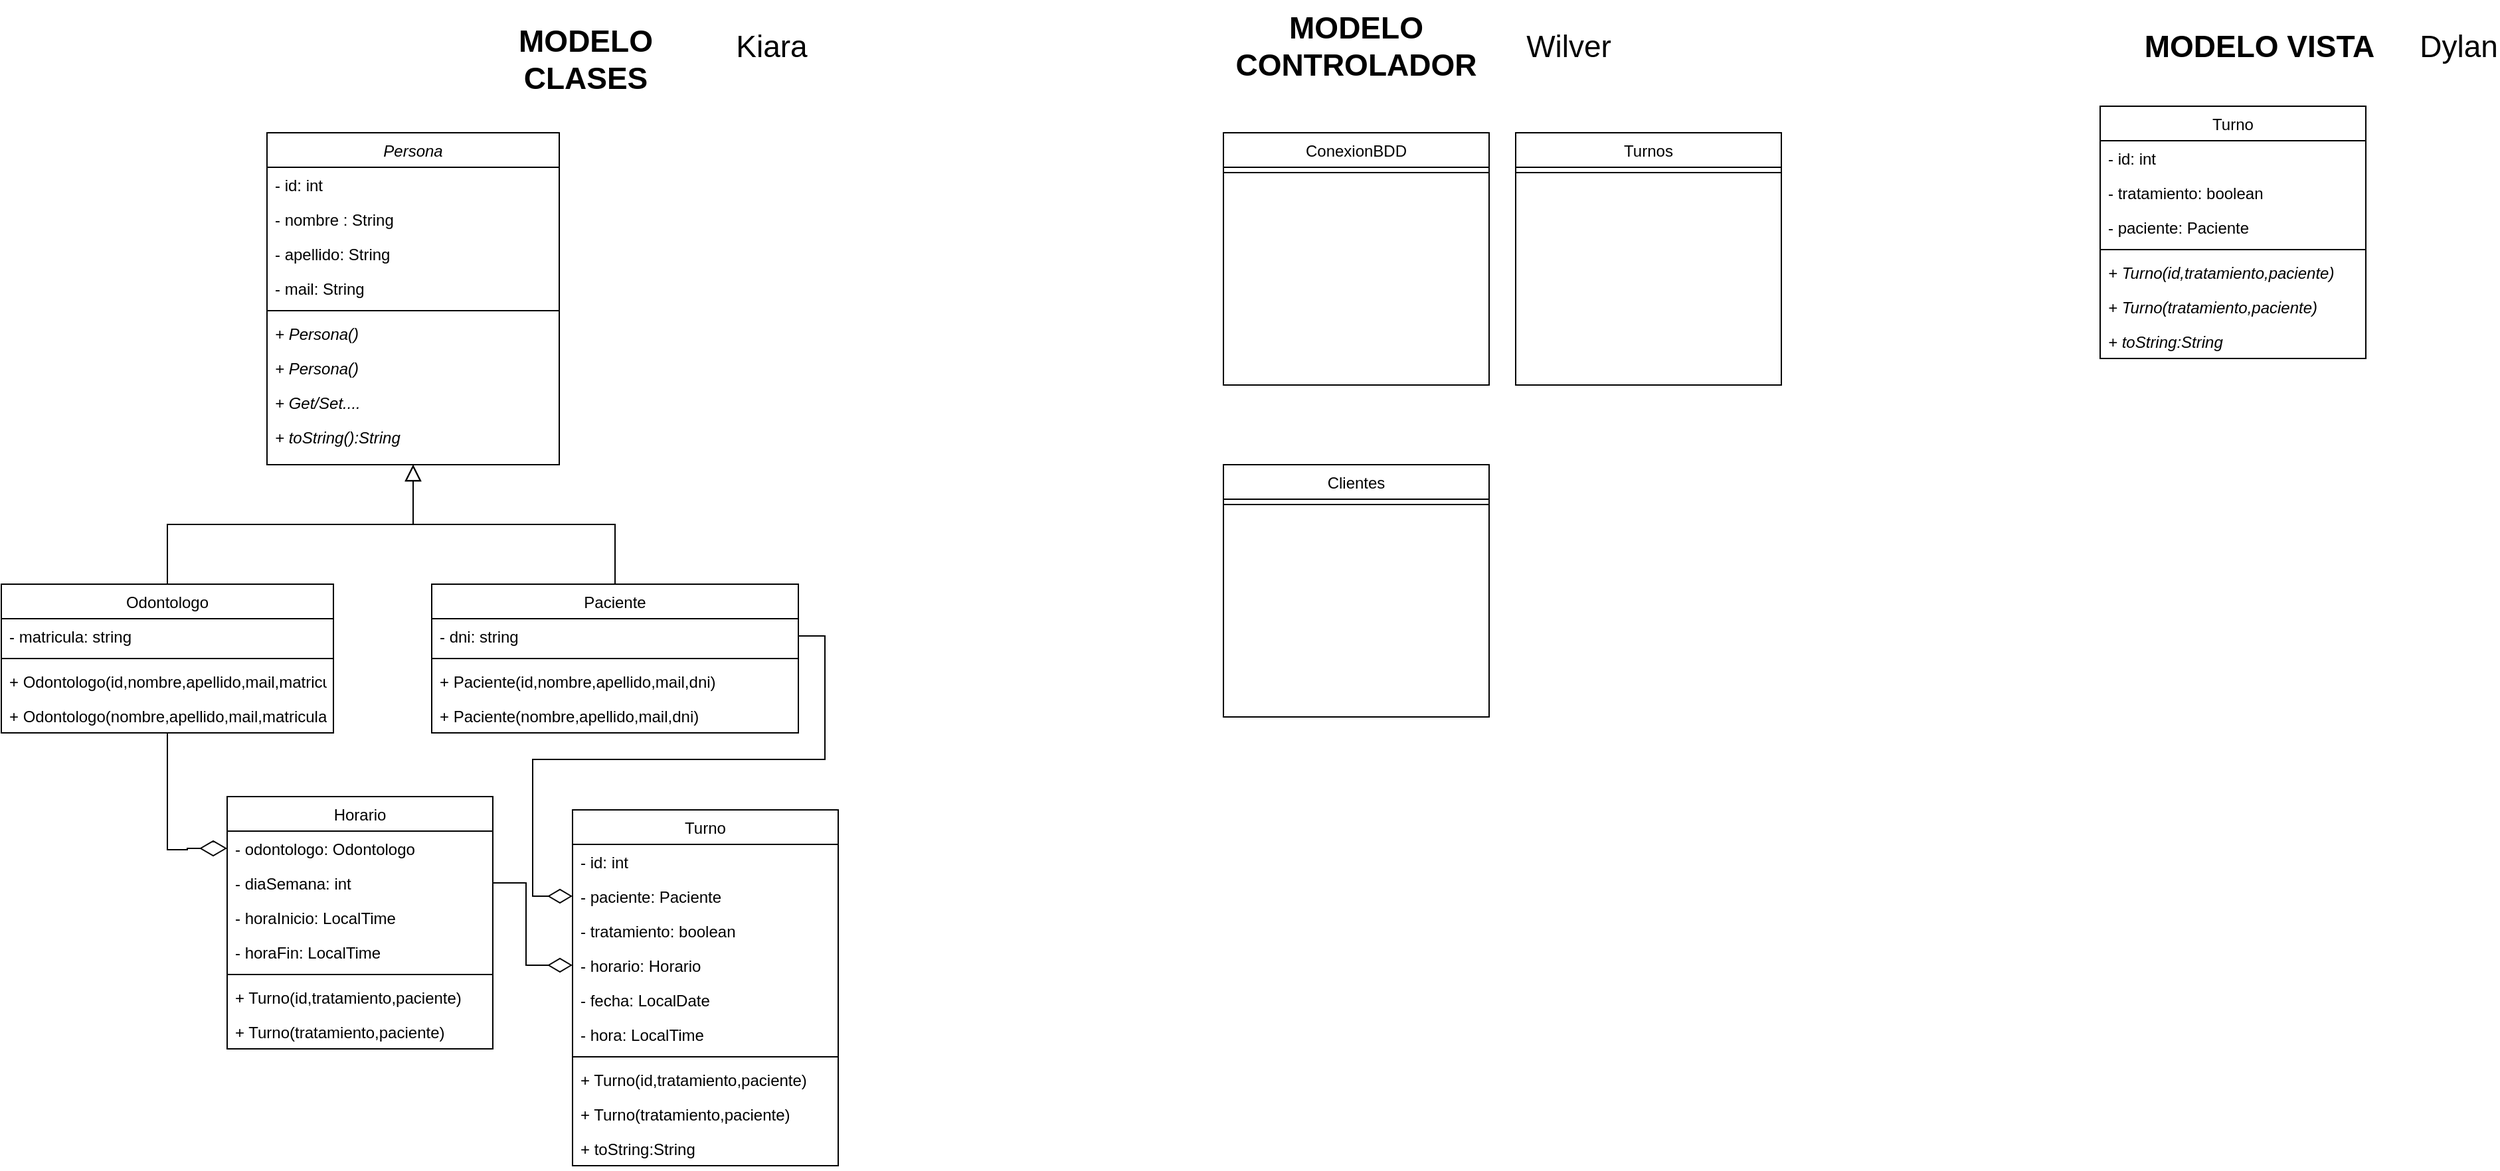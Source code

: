 <mxfile version="20.5.1" type="device"><diagram id="C5RBs43oDa-KdzZeNtuy" name="Page-1"><mxGraphModel dx="1102" dy="614" grid="1" gridSize="10" guides="1" tooltips="1" connect="1" arrows="1" fold="1" page="1" pageScale="1" pageWidth="827" pageHeight="1169" math="0" shadow="0"><root><mxCell id="WIyWlLk6GJQsqaUBKTNV-0"/><mxCell id="WIyWlLk6GJQsqaUBKTNV-1" parent="WIyWlLk6GJQsqaUBKTNV-0"/><mxCell id="zkfFHV4jXpPFQw0GAbJ--0" value="Persona" style="swimlane;fontStyle=2;align=center;verticalAlign=top;childLayout=stackLayout;horizontal=1;startSize=26;horizontalStack=0;resizeParent=1;resizeLast=0;collapsible=1;marginBottom=0;rounded=0;shadow=0;strokeWidth=1;" parent="WIyWlLk6GJQsqaUBKTNV-1" vertex="1"><mxGeometry x="210" y="120" width="220" height="250" as="geometry"><mxRectangle x="230" y="140" width="160" height="26" as="alternateBounds"/></mxGeometry></mxCell><mxCell id="8MefNKDtjqXBl7fOmYwy-0" value="- id: int" style="text;align=left;verticalAlign=top;spacingLeft=4;spacingRight=4;overflow=hidden;rotatable=0;points=[[0,0.5],[1,0.5]];portConstraint=eastwest;" parent="zkfFHV4jXpPFQw0GAbJ--0" vertex="1"><mxGeometry y="26" width="220" height="26" as="geometry"/></mxCell><mxCell id="zkfFHV4jXpPFQw0GAbJ--1" value="- nombre : String" style="text;align=left;verticalAlign=top;spacingLeft=4;spacingRight=4;overflow=hidden;rotatable=0;points=[[0,0.5],[1,0.5]];portConstraint=eastwest;" parent="zkfFHV4jXpPFQw0GAbJ--0" vertex="1"><mxGeometry y="52" width="220" height="26" as="geometry"/></mxCell><mxCell id="zkfFHV4jXpPFQw0GAbJ--2" value="- apellido: String" style="text;align=left;verticalAlign=top;spacingLeft=4;spacingRight=4;overflow=hidden;rotatable=0;points=[[0,0.5],[1,0.5]];portConstraint=eastwest;rounded=0;shadow=0;html=0;" parent="zkfFHV4jXpPFQw0GAbJ--0" vertex="1"><mxGeometry y="78" width="220" height="26" as="geometry"/></mxCell><mxCell id="8MefNKDtjqXBl7fOmYwy-2" value="- mail: String" style="text;align=left;verticalAlign=top;spacingLeft=4;spacingRight=4;overflow=hidden;rotatable=0;points=[[0,0.5],[1,0.5]];portConstraint=eastwest;rounded=0;shadow=0;html=0;" parent="zkfFHV4jXpPFQw0GAbJ--0" vertex="1"><mxGeometry y="104" width="220" height="26" as="geometry"/></mxCell><mxCell id="zkfFHV4jXpPFQw0GAbJ--4" value="" style="line;html=1;strokeWidth=1;align=left;verticalAlign=middle;spacingTop=-1;spacingLeft=3;spacingRight=3;rotatable=0;labelPosition=right;points=[];portConstraint=eastwest;" parent="zkfFHV4jXpPFQw0GAbJ--0" vertex="1"><mxGeometry y="130" width="220" height="8" as="geometry"/></mxCell><mxCell id="8MefNKDtjqXBl7fOmYwy-3" value="+ Persona()" style="text;align=left;verticalAlign=top;spacingLeft=4;spacingRight=4;overflow=hidden;rotatable=0;points=[[0,0.5],[1,0.5]];portConstraint=eastwest;fontStyle=2" parent="zkfFHV4jXpPFQw0GAbJ--0" vertex="1"><mxGeometry y="138" width="220" height="26" as="geometry"/></mxCell><mxCell id="zkfFHV4jXpPFQw0GAbJ--5" value="+ Persona()" style="text;align=left;verticalAlign=top;spacingLeft=4;spacingRight=4;overflow=hidden;rotatable=0;points=[[0,0.5],[1,0.5]];portConstraint=eastwest;fontStyle=2" parent="zkfFHV4jXpPFQw0GAbJ--0" vertex="1"><mxGeometry y="164" width="220" height="26" as="geometry"/></mxCell><mxCell id="8MefNKDtjqXBl7fOmYwy-4" value="+ Get/Set...." style="text;align=left;verticalAlign=top;spacingLeft=4;spacingRight=4;overflow=hidden;rotatable=0;points=[[0,0.5],[1,0.5]];portConstraint=eastwest;fontStyle=2" parent="zkfFHV4jXpPFQw0GAbJ--0" vertex="1"><mxGeometry y="190" width="220" height="26" as="geometry"/></mxCell><mxCell id="8MefNKDtjqXBl7fOmYwy-5" value="+ toString():String" style="text;align=left;verticalAlign=top;spacingLeft=4;spacingRight=4;overflow=hidden;rotatable=0;points=[[0,0.5],[1,0.5]];portConstraint=eastwest;fontStyle=2" parent="zkfFHV4jXpPFQw0GAbJ--0" vertex="1"><mxGeometry y="216" width="220" height="26" as="geometry"/></mxCell><mxCell id="8MefNKDtjqXBl7fOmYwy-31" style="edgeStyle=orthogonalEdgeStyle;rounded=0;orthogonalLoop=1;jettySize=auto;html=1;endArrow=diamondThin;endFill=0;endSize=18;" parent="WIyWlLk6GJQsqaUBKTNV-1" source="zkfFHV4jXpPFQw0GAbJ--6" target="8MefNKDtjqXBl7fOmYwy-21" edge="1"><mxGeometry relative="1" as="geometry"><Array as="points"><mxPoint x="135" y="660"/><mxPoint x="150" y="660"/><mxPoint x="150" y="659"/></Array></mxGeometry></mxCell><mxCell id="zkfFHV4jXpPFQw0GAbJ--6" value="Odontologo" style="swimlane;fontStyle=0;align=center;verticalAlign=top;childLayout=stackLayout;horizontal=1;startSize=26;horizontalStack=0;resizeParent=1;resizeLast=0;collapsible=1;marginBottom=0;rounded=0;shadow=0;strokeWidth=1;" parent="WIyWlLk6GJQsqaUBKTNV-1" vertex="1"><mxGeometry x="10" y="460" width="250" height="112" as="geometry"><mxRectangle x="130" y="380" width="160" height="26" as="alternateBounds"/></mxGeometry></mxCell><mxCell id="zkfFHV4jXpPFQw0GAbJ--7" value="- matricula: string " style="text;align=left;verticalAlign=top;spacingLeft=4;spacingRight=4;overflow=hidden;rotatable=0;points=[[0,0.5],[1,0.5]];portConstraint=eastwest;" parent="zkfFHV4jXpPFQw0GAbJ--6" vertex="1"><mxGeometry y="26" width="250" height="26" as="geometry"/></mxCell><mxCell id="zkfFHV4jXpPFQw0GAbJ--9" value="" style="line;html=1;strokeWidth=1;align=left;verticalAlign=middle;spacingTop=-1;spacingLeft=3;spacingRight=3;rotatable=0;labelPosition=right;points=[];portConstraint=eastwest;" parent="zkfFHV4jXpPFQw0GAbJ--6" vertex="1"><mxGeometry y="52" width="250" height="8" as="geometry"/></mxCell><mxCell id="8MefNKDtjqXBl7fOmYwy-8" value="+ Odontologo(id,nombre,apellido,mail,matricula)" style="text;align=left;verticalAlign=top;spacingLeft=4;spacingRight=4;overflow=hidden;rotatable=0;points=[[0,0.5],[1,0.5]];portConstraint=eastwest;" parent="zkfFHV4jXpPFQw0GAbJ--6" vertex="1"><mxGeometry y="60" width="250" height="26" as="geometry"/></mxCell><mxCell id="8MefNKDtjqXBl7fOmYwy-12" value="+ Odontologo(nombre,apellido,mail,matricula)" style="text;align=left;verticalAlign=top;spacingLeft=4;spacingRight=4;overflow=hidden;rotatable=0;points=[[0,0.5],[1,0.5]];portConstraint=eastwest;" parent="zkfFHV4jXpPFQw0GAbJ--6" vertex="1"><mxGeometry y="86" width="250" height="26" as="geometry"/></mxCell><mxCell id="zkfFHV4jXpPFQw0GAbJ--12" value="" style="endArrow=block;endSize=10;endFill=0;shadow=0;strokeWidth=1;rounded=0;edgeStyle=elbowEdgeStyle;elbow=vertical;" parent="WIyWlLk6GJQsqaUBKTNV-1" source="zkfFHV4jXpPFQw0GAbJ--6" target="zkfFHV4jXpPFQw0GAbJ--0" edge="1"><mxGeometry width="160" relative="1" as="geometry"><mxPoint x="200" y="203" as="sourcePoint"/><mxPoint x="200" y="203" as="targetPoint"/></mxGeometry></mxCell><mxCell id="zkfFHV4jXpPFQw0GAbJ--13" value="Paciente" style="swimlane;fontStyle=0;align=center;verticalAlign=top;childLayout=stackLayout;horizontal=1;startSize=26;horizontalStack=0;resizeParent=1;resizeLast=0;collapsible=1;marginBottom=0;rounded=0;shadow=0;strokeWidth=1;" parent="WIyWlLk6GJQsqaUBKTNV-1" vertex="1"><mxGeometry x="334" y="460" width="276" height="112" as="geometry"><mxRectangle x="340" y="380" width="170" height="26" as="alternateBounds"/></mxGeometry></mxCell><mxCell id="8MefNKDtjqXBl7fOmYwy-1" value="- dni: string" style="text;align=left;verticalAlign=top;spacingLeft=4;spacingRight=4;overflow=hidden;rotatable=0;points=[[0,0.5],[1,0.5]];portConstraint=eastwest;rounded=0;shadow=0;html=0;" parent="zkfFHV4jXpPFQw0GAbJ--13" vertex="1"><mxGeometry y="26" width="276" height="26" as="geometry"/></mxCell><mxCell id="zkfFHV4jXpPFQw0GAbJ--15" value="" style="line;html=1;strokeWidth=1;align=left;verticalAlign=middle;spacingTop=-1;spacingLeft=3;spacingRight=3;rotatable=0;labelPosition=right;points=[];portConstraint=eastwest;" parent="zkfFHV4jXpPFQw0GAbJ--13" vertex="1"><mxGeometry y="52" width="276" height="8" as="geometry"/></mxCell><mxCell id="8MefNKDtjqXBl7fOmYwy-10" value="+ Paciente(id,nombre,apellido,mail,dni)" style="text;align=left;verticalAlign=top;spacingLeft=4;spacingRight=4;overflow=hidden;rotatable=0;points=[[0,0.5],[1,0.5]];portConstraint=eastwest;" parent="zkfFHV4jXpPFQw0GAbJ--13" vertex="1"><mxGeometry y="60" width="276" height="26" as="geometry"/></mxCell><mxCell id="8MefNKDtjqXBl7fOmYwy-11" value="+ Paciente(nombre,apellido,mail,dni)" style="text;align=left;verticalAlign=top;spacingLeft=4;spacingRight=4;overflow=hidden;rotatable=0;points=[[0,0.5],[1,0.5]];portConstraint=eastwest;" parent="zkfFHV4jXpPFQw0GAbJ--13" vertex="1"><mxGeometry y="86" width="276" height="26" as="geometry"/></mxCell><mxCell id="zkfFHV4jXpPFQw0GAbJ--16" value="" style="endArrow=block;endSize=10;endFill=0;shadow=0;strokeWidth=1;rounded=0;edgeStyle=elbowEdgeStyle;elbow=vertical;" parent="WIyWlLk6GJQsqaUBKTNV-1" source="zkfFHV4jXpPFQw0GAbJ--13" target="zkfFHV4jXpPFQw0GAbJ--0" edge="1"><mxGeometry width="160" relative="1" as="geometry"><mxPoint x="210" y="373" as="sourcePoint"/><mxPoint x="310" y="271" as="targetPoint"/></mxGeometry></mxCell><mxCell id="zkfFHV4jXpPFQw0GAbJ--17" value="Turno" style="swimlane;fontStyle=0;align=center;verticalAlign=top;childLayout=stackLayout;horizontal=1;startSize=26;horizontalStack=0;resizeParent=1;resizeLast=0;collapsible=1;marginBottom=0;rounded=0;shadow=0;strokeWidth=1;" parent="WIyWlLk6GJQsqaUBKTNV-1" vertex="1"><mxGeometry x="440" y="630" width="200" height="268" as="geometry"><mxRectangle x="550" y="140" width="160" height="26" as="alternateBounds"/></mxGeometry></mxCell><mxCell id="8MefNKDtjqXBl7fOmYwy-13" value="- id: int" style="text;align=left;verticalAlign=top;spacingLeft=4;spacingRight=4;overflow=hidden;rotatable=0;points=[[0,0.5],[1,0.5]];portConstraint=eastwest;" parent="zkfFHV4jXpPFQw0GAbJ--17" vertex="1"><mxGeometry y="26" width="200" height="26" as="geometry"/></mxCell><mxCell id="8MefNKDtjqXBl7fOmYwy-15" value="- paciente: Paciente" style="text;align=left;verticalAlign=top;spacingLeft=4;spacingRight=4;overflow=hidden;rotatable=0;points=[[0,0.5],[1,0.5]];portConstraint=eastwest;" parent="zkfFHV4jXpPFQw0GAbJ--17" vertex="1"><mxGeometry y="52" width="200" height="26" as="geometry"/></mxCell><mxCell id="8MefNKDtjqXBl7fOmYwy-14" value="- tratamiento: boolean" style="text;align=left;verticalAlign=top;spacingLeft=4;spacingRight=4;overflow=hidden;rotatable=0;points=[[0,0.5],[1,0.5]];portConstraint=eastwest;" parent="zkfFHV4jXpPFQw0GAbJ--17" vertex="1"><mxGeometry y="78" width="200" height="26" as="geometry"/></mxCell><mxCell id="gBdvgMeQAmF-c3s8cnmU-3" value="- horario: Horario" style="text;align=left;verticalAlign=top;spacingLeft=4;spacingRight=4;overflow=hidden;rotatable=0;points=[[0,0.5],[1,0.5]];portConstraint=eastwest;" vertex="1" parent="zkfFHV4jXpPFQw0GAbJ--17"><mxGeometry y="104" width="200" height="26" as="geometry"/></mxCell><mxCell id="gBdvgMeQAmF-c3s8cnmU-9" value="- fecha: LocalDate" style="text;align=left;verticalAlign=top;spacingLeft=4;spacingRight=4;overflow=hidden;rotatable=0;points=[[0,0.5],[1,0.5]];portConstraint=eastwest;" vertex="1" parent="zkfFHV4jXpPFQw0GAbJ--17"><mxGeometry y="130" width="200" height="26" as="geometry"/></mxCell><mxCell id="gBdvgMeQAmF-c3s8cnmU-11" value="- hora: LocalTime" style="text;align=left;verticalAlign=top;spacingLeft=4;spacingRight=4;overflow=hidden;rotatable=0;points=[[0,0.5],[1,0.5]];portConstraint=eastwest;" vertex="1" parent="zkfFHV4jXpPFQw0GAbJ--17"><mxGeometry y="156" width="200" height="26" as="geometry"/></mxCell><mxCell id="zkfFHV4jXpPFQw0GAbJ--23" value="" style="line;html=1;strokeWidth=1;align=left;verticalAlign=middle;spacingTop=-1;spacingLeft=3;spacingRight=3;rotatable=0;labelPosition=right;points=[];portConstraint=eastwest;" parent="zkfFHV4jXpPFQw0GAbJ--17" vertex="1"><mxGeometry y="182" width="200" height="8" as="geometry"/></mxCell><mxCell id="8MefNKDtjqXBl7fOmYwy-16" value="+ Turno(id,tratamiento,paciente)" style="text;align=left;verticalAlign=top;spacingLeft=4;spacingRight=4;overflow=hidden;rotatable=0;points=[[0,0.5],[1,0.5]];portConstraint=eastwest;fontStyle=0" parent="zkfFHV4jXpPFQw0GAbJ--17" vertex="1"><mxGeometry y="190" width="200" height="26" as="geometry"/></mxCell><mxCell id="8MefNKDtjqXBl7fOmYwy-18" value="+ Turno(tratamiento,paciente)" style="text;align=left;verticalAlign=top;spacingLeft=4;spacingRight=4;overflow=hidden;rotatable=0;points=[[0,0.5],[1,0.5]];portConstraint=eastwest;fontStyle=0" parent="zkfFHV4jXpPFQw0GAbJ--17" vertex="1"><mxGeometry y="216" width="200" height="26" as="geometry"/></mxCell><mxCell id="8MefNKDtjqXBl7fOmYwy-28" value="+ toString:String" style="text;align=left;verticalAlign=top;spacingLeft=4;spacingRight=4;overflow=hidden;rotatable=0;points=[[0,0.5],[1,0.5]];portConstraint=eastwest;fontStyle=0;fontColor=#000000;" parent="zkfFHV4jXpPFQw0GAbJ--17" vertex="1"><mxGeometry y="242" width="200" height="26" as="geometry"/></mxCell><mxCell id="8MefNKDtjqXBl7fOmYwy-19" value="Horario" style="swimlane;fontStyle=0;align=center;verticalAlign=top;childLayout=stackLayout;horizontal=1;startSize=26;horizontalStack=0;resizeParent=1;resizeLast=0;collapsible=1;marginBottom=0;rounded=0;shadow=0;strokeWidth=1;" parent="WIyWlLk6GJQsqaUBKTNV-1" vertex="1"><mxGeometry x="180" y="620" width="200" height="190" as="geometry"><mxRectangle x="550" y="140" width="160" height="26" as="alternateBounds"/></mxGeometry></mxCell><mxCell id="8MefNKDtjqXBl7fOmYwy-21" value="- odontologo: Odontologo" style="text;align=left;verticalAlign=top;spacingLeft=4;spacingRight=4;overflow=hidden;rotatable=0;points=[[0,0.5],[1,0.5]];portConstraint=eastwest;" parent="8MefNKDtjqXBl7fOmYwy-19" vertex="1"><mxGeometry y="26" width="200" height="26" as="geometry"/></mxCell><mxCell id="8MefNKDtjqXBl7fOmYwy-22" value="- diaSemana: int" style="text;align=left;verticalAlign=top;spacingLeft=4;spacingRight=4;overflow=hidden;rotatable=0;points=[[0,0.5],[1,0.5]];portConstraint=eastwest;" parent="8MefNKDtjqXBl7fOmYwy-19" vertex="1"><mxGeometry y="52" width="200" height="26" as="geometry"/></mxCell><mxCell id="gBdvgMeQAmF-c3s8cnmU-7" value="- horaInicio: LocalTime" style="text;align=left;verticalAlign=top;spacingLeft=4;spacingRight=4;overflow=hidden;rotatable=0;points=[[0,0.5],[1,0.5]];portConstraint=eastwest;" vertex="1" parent="8MefNKDtjqXBl7fOmYwy-19"><mxGeometry y="78" width="200" height="26" as="geometry"/></mxCell><mxCell id="gBdvgMeQAmF-c3s8cnmU-8" value="- horaFin: LocalTime" style="text;align=left;verticalAlign=top;spacingLeft=4;spacingRight=4;overflow=hidden;rotatable=0;points=[[0,0.5],[1,0.5]];portConstraint=eastwest;" vertex="1" parent="8MefNKDtjqXBl7fOmYwy-19"><mxGeometry y="104" width="200" height="26" as="geometry"/></mxCell><mxCell id="8MefNKDtjqXBl7fOmYwy-23" value="" style="line;html=1;strokeWidth=1;align=left;verticalAlign=middle;spacingTop=-1;spacingLeft=3;spacingRight=3;rotatable=0;labelPosition=right;points=[];portConstraint=eastwest;" parent="8MefNKDtjqXBl7fOmYwy-19" vertex="1"><mxGeometry y="130" width="200" height="8" as="geometry"/></mxCell><mxCell id="8MefNKDtjqXBl7fOmYwy-24" value="+ Turno(id,tratamiento,paciente)" style="text;align=left;verticalAlign=top;spacingLeft=4;spacingRight=4;overflow=hidden;rotatable=0;points=[[0,0.5],[1,0.5]];portConstraint=eastwest;fontStyle=0" parent="8MefNKDtjqXBl7fOmYwy-19" vertex="1"><mxGeometry y="138" width="200" height="26" as="geometry"/></mxCell><mxCell id="8MefNKDtjqXBl7fOmYwy-25" value="+ Turno(tratamiento,paciente)" style="text;align=left;verticalAlign=top;spacingLeft=4;spacingRight=4;overflow=hidden;rotatable=0;points=[[0,0.5],[1,0.5]];portConstraint=eastwest;fontStyle=0" parent="8MefNKDtjqXBl7fOmYwy-19" vertex="1"><mxGeometry y="164" width="200" height="26" as="geometry"/></mxCell><mxCell id="8MefNKDtjqXBl7fOmYwy-33" value="ConexionBDD" style="swimlane;fontStyle=0;align=center;verticalAlign=top;childLayout=stackLayout;horizontal=1;startSize=26;horizontalStack=0;resizeParent=1;resizeLast=0;collapsible=1;marginBottom=0;rounded=0;shadow=0;strokeWidth=1;" parent="WIyWlLk6GJQsqaUBKTNV-1" vertex="1"><mxGeometry x="930" y="120" width="200" height="190" as="geometry"><mxRectangle x="550" y="140" width="160" height="26" as="alternateBounds"/></mxGeometry></mxCell><mxCell id="8MefNKDtjqXBl7fOmYwy-37" value="" style="line;html=1;strokeWidth=1;align=left;verticalAlign=middle;spacingTop=-1;spacingLeft=3;spacingRight=3;rotatable=0;labelPosition=right;points=[];portConstraint=eastwest;" parent="8MefNKDtjqXBl7fOmYwy-33" vertex="1"><mxGeometry y="26" width="200" height="8" as="geometry"/></mxCell><mxCell id="8MefNKDtjqXBl7fOmYwy-41" value="MODELO CLASES" style="text;html=1;strokeColor=none;fillColor=none;align=center;verticalAlign=middle;whiteSpace=wrap;rounded=0;fontSize=23;fontStyle=1" parent="WIyWlLk6GJQsqaUBKTNV-1" vertex="1"><mxGeometry x="360" y="30" width="180" height="70" as="geometry"/></mxCell><mxCell id="8MefNKDtjqXBl7fOmYwy-42" value="MODELO VISTA" style="text;html=1;strokeColor=none;fillColor=none;align=center;verticalAlign=middle;whiteSpace=wrap;rounded=0;fontSize=23;fontStyle=1" parent="WIyWlLk6GJQsqaUBKTNV-1" vertex="1"><mxGeometry x="1620" y="20" width="180" height="70" as="geometry"/></mxCell><mxCell id="8MefNKDtjqXBl7fOmYwy-43" value="MODELO CONTROLADOR" style="text;html=1;strokeColor=none;fillColor=none;align=center;verticalAlign=middle;whiteSpace=wrap;rounded=0;fontSize=23;fontStyle=1" parent="WIyWlLk6GJQsqaUBKTNV-1" vertex="1"><mxGeometry x="940" y="20" width="180" height="70" as="geometry"/></mxCell><mxCell id="8MefNKDtjqXBl7fOmYwy-44" value="Turno" style="swimlane;fontStyle=0;align=center;verticalAlign=top;childLayout=stackLayout;horizontal=1;startSize=26;horizontalStack=0;resizeParent=1;resizeLast=0;collapsible=1;marginBottom=0;rounded=0;shadow=0;strokeWidth=1;" parent="WIyWlLk6GJQsqaUBKTNV-1" vertex="1"><mxGeometry x="1590" y="100" width="200" height="190" as="geometry"><mxRectangle x="550" y="140" width="160" height="26" as="alternateBounds"/></mxGeometry></mxCell><mxCell id="8MefNKDtjqXBl7fOmYwy-45" value="- id: int" style="text;align=left;verticalAlign=top;spacingLeft=4;spacingRight=4;overflow=hidden;rotatable=0;points=[[0,0.5],[1,0.5]];portConstraint=eastwest;" parent="8MefNKDtjqXBl7fOmYwy-44" vertex="1"><mxGeometry y="26" width="200" height="26" as="geometry"/></mxCell><mxCell id="8MefNKDtjqXBl7fOmYwy-46" value="- tratamiento: boolean" style="text;align=left;verticalAlign=top;spacingLeft=4;spacingRight=4;overflow=hidden;rotatable=0;points=[[0,0.5],[1,0.5]];portConstraint=eastwest;" parent="8MefNKDtjqXBl7fOmYwy-44" vertex="1"><mxGeometry y="52" width="200" height="26" as="geometry"/></mxCell><mxCell id="8MefNKDtjqXBl7fOmYwy-47" value="- paciente: Paciente" style="text;align=left;verticalAlign=top;spacingLeft=4;spacingRight=4;overflow=hidden;rotatable=0;points=[[0,0.5],[1,0.5]];portConstraint=eastwest;" parent="8MefNKDtjqXBl7fOmYwy-44" vertex="1"><mxGeometry y="78" width="200" height="26" as="geometry"/></mxCell><mxCell id="8MefNKDtjqXBl7fOmYwy-48" value="" style="line;html=1;strokeWidth=1;align=left;verticalAlign=middle;spacingTop=-1;spacingLeft=3;spacingRight=3;rotatable=0;labelPosition=right;points=[];portConstraint=eastwest;" parent="8MefNKDtjqXBl7fOmYwy-44" vertex="1"><mxGeometry y="104" width="200" height="8" as="geometry"/></mxCell><mxCell id="8MefNKDtjqXBl7fOmYwy-49" value="+ Turno(id,tratamiento,paciente)" style="text;align=left;verticalAlign=top;spacingLeft=4;spacingRight=4;overflow=hidden;rotatable=0;points=[[0,0.5],[1,0.5]];portConstraint=eastwest;fontStyle=2" parent="8MefNKDtjqXBl7fOmYwy-44" vertex="1"><mxGeometry y="112" width="200" height="26" as="geometry"/></mxCell><mxCell id="8MefNKDtjqXBl7fOmYwy-50" value="+ Turno(tratamiento,paciente)" style="text;align=left;verticalAlign=top;spacingLeft=4;spacingRight=4;overflow=hidden;rotatable=0;points=[[0,0.5],[1,0.5]];portConstraint=eastwest;fontStyle=2" parent="8MefNKDtjqXBl7fOmYwy-44" vertex="1"><mxGeometry y="138" width="200" height="26" as="geometry"/></mxCell><mxCell id="8MefNKDtjqXBl7fOmYwy-51" value="+ toString:String" style="text;align=left;verticalAlign=top;spacingLeft=4;spacingRight=4;overflow=hidden;rotatable=0;points=[[0,0.5],[1,0.5]];portConstraint=eastwest;fontStyle=2" parent="8MefNKDtjqXBl7fOmYwy-44" vertex="1"><mxGeometry y="164" width="200" height="26" as="geometry"/></mxCell><mxCell id="8MefNKDtjqXBl7fOmYwy-52" value="Turnos" style="swimlane;fontStyle=0;align=center;verticalAlign=top;childLayout=stackLayout;horizontal=1;startSize=26;horizontalStack=0;resizeParent=1;resizeLast=0;collapsible=1;marginBottom=0;rounded=0;shadow=0;strokeWidth=1;" parent="WIyWlLk6GJQsqaUBKTNV-1" vertex="1"><mxGeometry x="1150" y="120" width="200" height="190" as="geometry"><mxRectangle x="550" y="140" width="160" height="26" as="alternateBounds"/></mxGeometry></mxCell><mxCell id="8MefNKDtjqXBl7fOmYwy-53" value="" style="line;html=1;strokeWidth=1;align=left;verticalAlign=middle;spacingTop=-1;spacingLeft=3;spacingRight=3;rotatable=0;labelPosition=right;points=[];portConstraint=eastwest;" parent="8MefNKDtjqXBl7fOmYwy-52" vertex="1"><mxGeometry y="26" width="200" height="8" as="geometry"/></mxCell><mxCell id="8MefNKDtjqXBl7fOmYwy-54" value="Clientes" style="swimlane;fontStyle=0;align=center;verticalAlign=top;childLayout=stackLayout;horizontal=1;startSize=26;horizontalStack=0;resizeParent=1;resizeLast=0;collapsible=1;marginBottom=0;rounded=0;shadow=0;strokeWidth=1;" parent="WIyWlLk6GJQsqaUBKTNV-1" vertex="1"><mxGeometry x="930" y="370" width="200" height="190" as="geometry"><mxRectangle x="550" y="140" width="160" height="26" as="alternateBounds"/></mxGeometry></mxCell><mxCell id="8MefNKDtjqXBl7fOmYwy-55" value="" style="line;html=1;strokeWidth=1;align=left;verticalAlign=middle;spacingTop=-1;spacingLeft=3;spacingRight=3;rotatable=0;labelPosition=right;points=[];portConstraint=eastwest;" parent="8MefNKDtjqXBl7fOmYwy-54" vertex="1"><mxGeometry y="26" width="200" height="8" as="geometry"/></mxCell><mxCell id="8MefNKDtjqXBl7fOmYwy-56" value="Kiara" style="text;html=1;strokeColor=none;fillColor=none;align=center;verticalAlign=middle;whiteSpace=wrap;rounded=0;fontSize=23;" parent="WIyWlLk6GJQsqaUBKTNV-1" vertex="1"><mxGeometry x="560" y="40" width="60" height="30" as="geometry"/></mxCell><mxCell id="8MefNKDtjqXBl7fOmYwy-57" value="Wilver" style="text;html=1;strokeColor=none;fillColor=none;align=center;verticalAlign=middle;whiteSpace=wrap;rounded=0;fontSize=23;" parent="WIyWlLk6GJQsqaUBKTNV-1" vertex="1"><mxGeometry x="1160" y="40" width="60" height="30" as="geometry"/></mxCell><mxCell id="8MefNKDtjqXBl7fOmYwy-58" value="Dylan" style="text;html=1;strokeColor=none;fillColor=none;align=center;verticalAlign=middle;whiteSpace=wrap;rounded=0;fontSize=23;" parent="WIyWlLk6GJQsqaUBKTNV-1" vertex="1"><mxGeometry x="1830" y="40" width="60" height="30" as="geometry"/></mxCell><mxCell id="gBdvgMeQAmF-c3s8cnmU-5" style="edgeStyle=orthogonalEdgeStyle;rounded=0;orthogonalLoop=1;jettySize=auto;html=1;entryX=0;entryY=0.5;entryDx=0;entryDy=0;endArrow=diamondThin;endFill=0;endSize=16;" edge="1" parent="WIyWlLk6GJQsqaUBKTNV-1" source="8MefNKDtjqXBl7fOmYwy-22" target="gBdvgMeQAmF-c3s8cnmU-3"><mxGeometry relative="1" as="geometry"/></mxCell><mxCell id="gBdvgMeQAmF-c3s8cnmU-6" style="edgeStyle=orthogonalEdgeStyle;rounded=0;orthogonalLoop=1;jettySize=auto;html=1;entryX=0;entryY=0.5;entryDx=0;entryDy=0;endArrow=diamondThin;endFill=0;endSize=16;" edge="1" parent="WIyWlLk6GJQsqaUBKTNV-1" source="8MefNKDtjqXBl7fOmYwy-1" target="8MefNKDtjqXBl7fOmYwy-15"><mxGeometry relative="1" as="geometry"/></mxCell></root></mxGraphModel></diagram></mxfile>